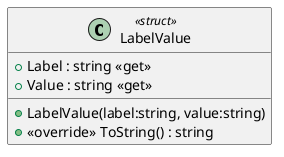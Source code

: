 @startuml
class LabelValue <<struct>> {
    + Label : string <<get>>
    + Value : string <<get>>
    + LabelValue(label:string, value:string)
    + <<override>> ToString() : string
}
@enduml
